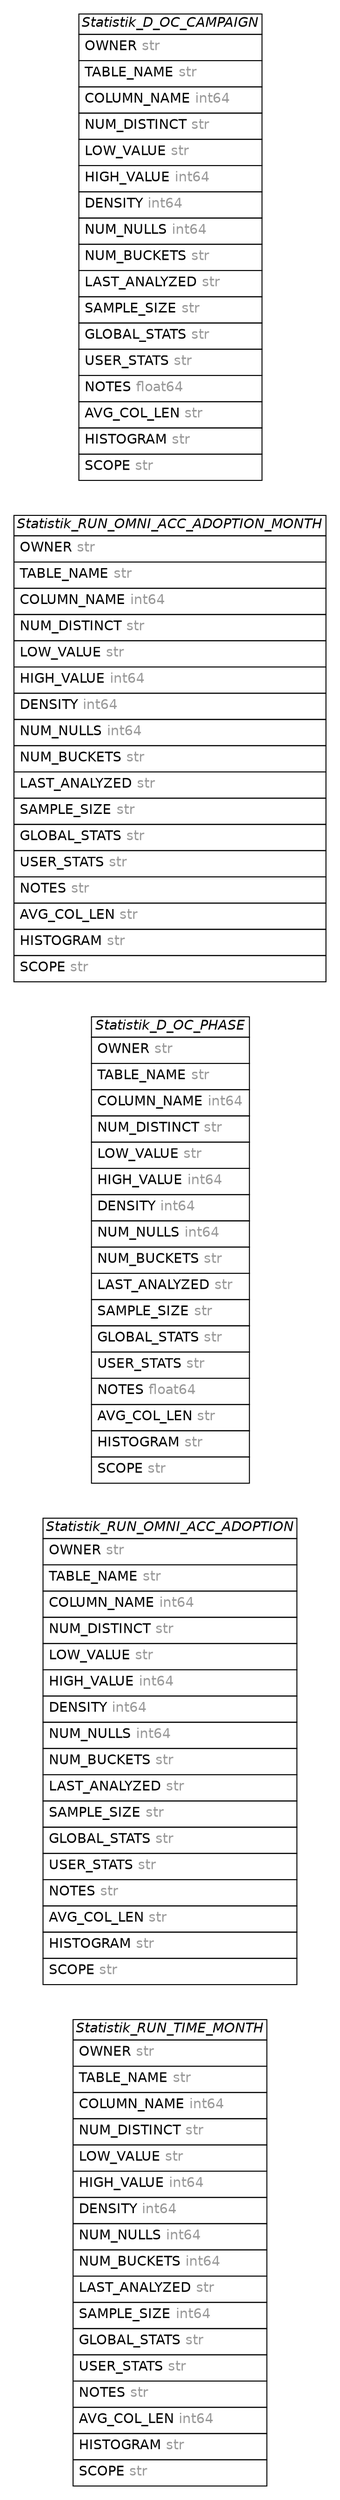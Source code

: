/* created with ERDot < https://github.com/ehne/ERDot > */
digraph G {
    graph [
        nodesep=0.5;
        rankdir="LR";
        concentrate=true;
        splines="spline";
        fontname="Helvetica";
        pad="0.2,0.2",
        label="",
        
    ];
    
    node [shape=plain, fontname="Helvetica"];
    edge [
        dir=both,
        fontsize=12,
        arrowsize=0.9,
        penwidth=1.0,
        labelangle=32,
        labeldistance=1.8,
        fontname="Helvetica"
    ];
    
    "Statistik_RUN_TIME_MONTH" [ label=<
        <table border="0" cellborder="1" cellspacing="0" >
        <tr><td><i>Statistik_RUN_TIME_MONTH</i></td></tr>
        <tr><td port="OWNER" align="left" cellpadding="5">OWNER <font color="grey60">str</font></td></tr>
        <tr><td port="TABLE_NAME" align="left" cellpadding="5">TABLE_NAME <font color="grey60">str</font></td></tr>
        <tr><td port="COLUMN_NAME" align="left" cellpadding="5">COLUMN_NAME <font color="grey60">int64</font></td></tr>
        <tr><td port="NUM_DISTINCT" align="left" cellpadding="5">NUM_DISTINCT <font color="grey60">str</font></td></tr>
        <tr><td port="LOW_VALUE" align="left" cellpadding="5">LOW_VALUE <font color="grey60">str</font></td></tr>
        <tr><td port="HIGH_VALUE" align="left" cellpadding="5">HIGH_VALUE <font color="grey60">int64</font></td></tr>
        <tr><td port="DENSITY" align="left" cellpadding="5">DENSITY <font color="grey60">int64</font></td></tr>
        <tr><td port="NUM_NULLS" align="left" cellpadding="5">NUM_NULLS <font color="grey60">int64</font></td></tr>
        <tr><td port="NUM_BUCKETS" align="left" cellpadding="5">NUM_BUCKETS <font color="grey60">int64</font></td></tr>
        <tr><td port="LAST_ANALYZED" align="left" cellpadding="5">LAST_ANALYZED <font color="grey60">str</font></td></tr>
        <tr><td port="SAMPLE_SIZE" align="left" cellpadding="5">SAMPLE_SIZE <font color="grey60">int64</font></td></tr>
        <tr><td port="GLOBAL_STATS" align="left" cellpadding="5">GLOBAL_STATS <font color="grey60">str</font></td></tr>
        <tr><td port="USER_STATS" align="left" cellpadding="5">USER_STATS <font color="grey60">str</font></td></tr>
        <tr><td port="NOTES" align="left" cellpadding="5">NOTES <font color="grey60">str</font></td></tr>
        <tr><td port="AVG_COL_LEN" align="left" cellpadding="5">AVG_COL_LEN <font color="grey60">int64</font></td></tr>
        <tr><td port="HISTOGRAM" align="left" cellpadding="5">HISTOGRAM <font color="grey60">str</font></td></tr>
        <tr><td port="SCOPE" align="left" cellpadding="5">SCOPE <font color="grey60">str</font></td></tr>
    </table>>];
    "Statistik_RUN_OMNI_ACC_ADOPTION" [ label=<
        <table border="0" cellborder="1" cellspacing="0" >
        <tr><td><i>Statistik_RUN_OMNI_ACC_ADOPTION</i></td></tr>
        <tr><td port="OWNER" align="left" cellpadding="5">OWNER <font color="grey60">str</font></td></tr>
        <tr><td port="TABLE_NAME" align="left" cellpadding="5">TABLE_NAME <font color="grey60">str</font></td></tr>
        <tr><td port="COLUMN_NAME" align="left" cellpadding="5">COLUMN_NAME <font color="grey60">int64</font></td></tr>
        <tr><td port="NUM_DISTINCT" align="left" cellpadding="5">NUM_DISTINCT <font color="grey60">str</font></td></tr>
        <tr><td port="LOW_VALUE" align="left" cellpadding="5">LOW_VALUE <font color="grey60">str</font></td></tr>
        <tr><td port="HIGH_VALUE" align="left" cellpadding="5">HIGH_VALUE <font color="grey60">int64</font></td></tr>
        <tr><td port="DENSITY" align="left" cellpadding="5">DENSITY <font color="grey60">int64</font></td></tr>
        <tr><td port="NUM_NULLS" align="left" cellpadding="5">NUM_NULLS <font color="grey60">int64</font></td></tr>
        <tr><td port="NUM_BUCKETS" align="left" cellpadding="5">NUM_BUCKETS <font color="grey60">str</font></td></tr>
        <tr><td port="LAST_ANALYZED" align="left" cellpadding="5">LAST_ANALYZED <font color="grey60">str</font></td></tr>
        <tr><td port="SAMPLE_SIZE" align="left" cellpadding="5">SAMPLE_SIZE <font color="grey60">str</font></td></tr>
        <tr><td port="GLOBAL_STATS" align="left" cellpadding="5">GLOBAL_STATS <font color="grey60">str</font></td></tr>
        <tr><td port="USER_STATS" align="left" cellpadding="5">USER_STATS <font color="grey60">str</font></td></tr>
        <tr><td port="NOTES" align="left" cellpadding="5">NOTES <font color="grey60">str</font></td></tr>
        <tr><td port="AVG_COL_LEN" align="left" cellpadding="5">AVG_COL_LEN <font color="grey60">str</font></td></tr>
        <tr><td port="HISTOGRAM" align="left" cellpadding="5">HISTOGRAM <font color="grey60">str</font></td></tr>
        <tr><td port="SCOPE" align="left" cellpadding="5">SCOPE <font color="grey60">str</font></td></tr>
    </table>>];
    "Statistik_D_OC_PHASE" [ label=<
        <table border="0" cellborder="1" cellspacing="0" >
        <tr><td><i>Statistik_D_OC_PHASE</i></td></tr>
        <tr><td port="OWNER" align="left" cellpadding="5">OWNER <font color="grey60">str</font></td></tr>
        <tr><td port="TABLE_NAME" align="left" cellpadding="5">TABLE_NAME <font color="grey60">str</font></td></tr>
        <tr><td port="COLUMN_NAME" align="left" cellpadding="5">COLUMN_NAME <font color="grey60">int64</font></td></tr>
        <tr><td port="NUM_DISTINCT" align="left" cellpadding="5">NUM_DISTINCT <font color="grey60">str</font></td></tr>
        <tr><td port="LOW_VALUE" align="left" cellpadding="5">LOW_VALUE <font color="grey60">str</font></td></tr>
        <tr><td port="HIGH_VALUE" align="left" cellpadding="5">HIGH_VALUE <font color="grey60">int64</font></td></tr>
        <tr><td port="DENSITY" align="left" cellpadding="5">DENSITY <font color="grey60">int64</font></td></tr>
        <tr><td port="NUM_NULLS" align="left" cellpadding="5">NUM_NULLS <font color="grey60">int64</font></td></tr>
        <tr><td port="NUM_BUCKETS" align="left" cellpadding="5">NUM_BUCKETS <font color="grey60">str</font></td></tr>
        <tr><td port="LAST_ANALYZED" align="left" cellpadding="5">LAST_ANALYZED <font color="grey60">str</font></td></tr>
        <tr><td port="SAMPLE_SIZE" align="left" cellpadding="5">SAMPLE_SIZE <font color="grey60">str</font></td></tr>
        <tr><td port="GLOBAL_STATS" align="left" cellpadding="5">GLOBAL_STATS <font color="grey60">str</font></td></tr>
        <tr><td port="USER_STATS" align="left" cellpadding="5">USER_STATS <font color="grey60">str</font></td></tr>
        <tr><td port="NOTES" align="left" cellpadding="5">NOTES <font color="grey60">float64</font></td></tr>
        <tr><td port="AVG_COL_LEN" align="left" cellpadding="5">AVG_COL_LEN <font color="grey60">str</font></td></tr>
        <tr><td port="HISTOGRAM" align="left" cellpadding="5">HISTOGRAM <font color="grey60">str</font></td></tr>
        <tr><td port="SCOPE" align="left" cellpadding="5">SCOPE <font color="grey60">str</font></td></tr>
    </table>>];
    "Statistik_RUN_OMNI_ACC_ADOPTION_MONTH" [ label=<
        <table border="0" cellborder="1" cellspacing="0" >
        <tr><td><i>Statistik_RUN_OMNI_ACC_ADOPTION_MONTH</i></td></tr>
        <tr><td port="OWNER" align="left" cellpadding="5">OWNER <font color="grey60">str</font></td></tr>
        <tr><td port="TABLE_NAME" align="left" cellpadding="5">TABLE_NAME <font color="grey60">str</font></td></tr>
        <tr><td port="COLUMN_NAME" align="left" cellpadding="5">COLUMN_NAME <font color="grey60">int64</font></td></tr>
        <tr><td port="NUM_DISTINCT" align="left" cellpadding="5">NUM_DISTINCT <font color="grey60">str</font></td></tr>
        <tr><td port="LOW_VALUE" align="left" cellpadding="5">LOW_VALUE <font color="grey60">str</font></td></tr>
        <tr><td port="HIGH_VALUE" align="left" cellpadding="5">HIGH_VALUE <font color="grey60">int64</font></td></tr>
        <tr><td port="DENSITY" align="left" cellpadding="5">DENSITY <font color="grey60">int64</font></td></tr>
        <tr><td port="NUM_NULLS" align="left" cellpadding="5">NUM_NULLS <font color="grey60">int64</font></td></tr>
        <tr><td port="NUM_BUCKETS" align="left" cellpadding="5">NUM_BUCKETS <font color="grey60">str</font></td></tr>
        <tr><td port="LAST_ANALYZED" align="left" cellpadding="5">LAST_ANALYZED <font color="grey60">str</font></td></tr>
        <tr><td port="SAMPLE_SIZE" align="left" cellpadding="5">SAMPLE_SIZE <font color="grey60">str</font></td></tr>
        <tr><td port="GLOBAL_STATS" align="left" cellpadding="5">GLOBAL_STATS <font color="grey60">str</font></td></tr>
        <tr><td port="USER_STATS" align="left" cellpadding="5">USER_STATS <font color="grey60">str</font></td></tr>
        <tr><td port="NOTES" align="left" cellpadding="5">NOTES <font color="grey60">str</font></td></tr>
        <tr><td port="AVG_COL_LEN" align="left" cellpadding="5">AVG_COL_LEN <font color="grey60">str</font></td></tr>
        <tr><td port="HISTOGRAM" align="left" cellpadding="5">HISTOGRAM <font color="grey60">str</font></td></tr>
        <tr><td port="SCOPE" align="left" cellpadding="5">SCOPE <font color="grey60">str</font></td></tr>
    </table>>];
    "Statistik_D_OC_CAMPAIGN" [ label=<
        <table border="0" cellborder="1" cellspacing="0" >
        <tr><td><i>Statistik_D_OC_CAMPAIGN</i></td></tr>
        <tr><td port="OWNER" align="left" cellpadding="5">OWNER <font color="grey60">str</font></td></tr>
        <tr><td port="TABLE_NAME" align="left" cellpadding="5">TABLE_NAME <font color="grey60">str</font></td></tr>
        <tr><td port="COLUMN_NAME" align="left" cellpadding="5">COLUMN_NAME <font color="grey60">int64</font></td></tr>
        <tr><td port="NUM_DISTINCT" align="left" cellpadding="5">NUM_DISTINCT <font color="grey60">str</font></td></tr>
        <tr><td port="LOW_VALUE" align="left" cellpadding="5">LOW_VALUE <font color="grey60">str</font></td></tr>
        <tr><td port="HIGH_VALUE" align="left" cellpadding="5">HIGH_VALUE <font color="grey60">int64</font></td></tr>
        <tr><td port="DENSITY" align="left" cellpadding="5">DENSITY <font color="grey60">int64</font></td></tr>
        <tr><td port="NUM_NULLS" align="left" cellpadding="5">NUM_NULLS <font color="grey60">int64</font></td></tr>
        <tr><td port="NUM_BUCKETS" align="left" cellpadding="5">NUM_BUCKETS <font color="grey60">str</font></td></tr>
        <tr><td port="LAST_ANALYZED" align="left" cellpadding="5">LAST_ANALYZED <font color="grey60">str</font></td></tr>
        <tr><td port="SAMPLE_SIZE" align="left" cellpadding="5">SAMPLE_SIZE <font color="grey60">str</font></td></tr>
        <tr><td port="GLOBAL_STATS" align="left" cellpadding="5">GLOBAL_STATS <font color="grey60">str</font></td></tr>
        <tr><td port="USER_STATS" align="left" cellpadding="5">USER_STATS <font color="grey60">str</font></td></tr>
        <tr><td port="NOTES" align="left" cellpadding="5">NOTES <font color="grey60">float64</font></td></tr>
        <tr><td port="AVG_COL_LEN" align="left" cellpadding="5">AVG_COL_LEN <font color="grey60">str</font></td></tr>
        <tr><td port="HISTOGRAM" align="left" cellpadding="5">HISTOGRAM <font color="grey60">str</font></td></tr>
        <tr><td port="SCOPE" align="left" cellpadding="5">SCOPE <font color="grey60">str</font></td></tr>
    </table>>];



    {rank=same Statistik_RUN_TIME_MONTH Statistik_RUN_OMNI_ACC_ADOPTION Statistik_D_OC_PHASE}{rank=same Statistik_RUN_OMNI_ACC_ADOPTION_MONTH Statistik_D_OC_CAMPAIGN}

}
